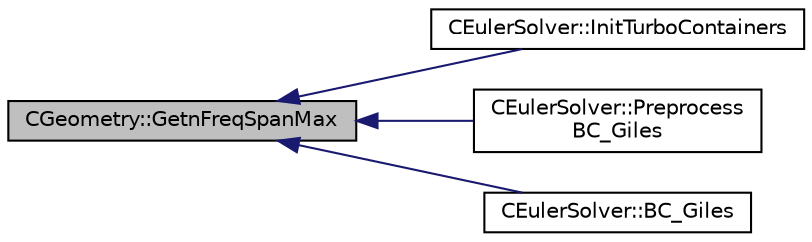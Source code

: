 digraph "CGeometry::GetnFreqSpanMax"
{
  edge [fontname="Helvetica",fontsize="10",labelfontname="Helvetica",labelfontsize="10"];
  node [fontname="Helvetica",fontsize="10",shape=record];
  rankdir="LR";
  Node1060 [label="CGeometry::GetnFreqSpanMax",height=0.2,width=0.4,color="black", fillcolor="grey75", style="filled", fontcolor="black"];
  Node1060 -> Node1061 [dir="back",color="midnightblue",fontsize="10",style="solid",fontname="Helvetica"];
  Node1061 [label="CEulerSolver::InitTurboContainers",height=0.2,width=0.4,color="black", fillcolor="white", style="filled",URL="$class_c_euler_solver.html#a4ad866d7431d69fba0a8bc491014f264",tooltip="Initilize turbo containers. "];
  Node1060 -> Node1062 [dir="back",color="midnightblue",fontsize="10",style="solid",fontname="Helvetica"];
  Node1062 [label="CEulerSolver::Preprocess\lBC_Giles",height=0.2,width=0.4,color="black", fillcolor="white", style="filled",URL="$class_c_euler_solver.html#a33402619b740bfe68350c50bba14c6ab",tooltip="It computes Fourier transformation for the needed quantities along the pitch for each span in turboma..."];
  Node1060 -> Node1063 [dir="back",color="midnightblue",fontsize="10",style="solid",fontname="Helvetica"];
  Node1063 [label="CEulerSolver::BC_Giles",height=0.2,width=0.4,color="black", fillcolor="white", style="filled",URL="$class_c_euler_solver.html#aa4c3988e3ce0c18460b5c069650c57b0",tooltip="Impose the boundary condition using characteristic recostruction. "];
}
